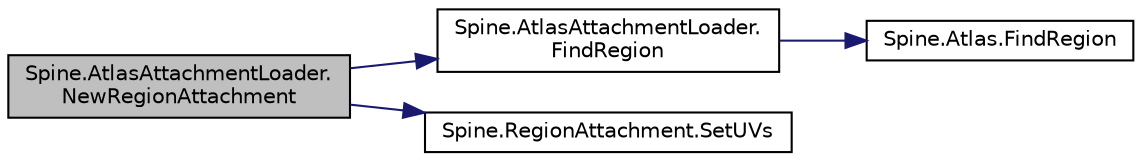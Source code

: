 digraph "Spine.AtlasAttachmentLoader.NewRegionAttachment"
{
 // LATEX_PDF_SIZE
  edge [fontname="Helvetica",fontsize="10",labelfontname="Helvetica",labelfontsize="10"];
  node [fontname="Helvetica",fontsize="10",shape=record];
  rankdir="LR";
  Node1 [label="Spine.AtlasAttachmentLoader.\lNewRegionAttachment",height=0.2,width=0.4,color="black", fillcolor="grey75", style="filled", fontcolor="black",tooltip="<return>May be null to not load any attachment.</return>"];
  Node1 -> Node2 [color="midnightblue",fontsize="10",style="solid",fontname="Helvetica"];
  Node2 [label="Spine.AtlasAttachmentLoader.\lFindRegion",height=0.2,width=0.4,color="black", fillcolor="white", style="filled",URL="$class_spine_1_1_atlas_attachment_loader.html#a9205ec9a85e865b634a1233ebb409faa",tooltip=" "];
  Node2 -> Node3 [color="midnightblue",fontsize="10",style="solid",fontname="Helvetica"];
  Node3 [label="Spine.Atlas.FindRegion",height=0.2,width=0.4,color="black", fillcolor="white", style="filled",URL="$class_spine_1_1_atlas.html#a0c3e63b796443fd755114f9bea61c780",tooltip="Returns the first region found with the specified name. This method uses string comparison to find th..."];
  Node1 -> Node4 [color="midnightblue",fontsize="10",style="solid",fontname="Helvetica"];
  Node4 [label="Spine.RegionAttachment.SetUVs",height=0.2,width=0.4,color="black", fillcolor="white", style="filled",URL="$class_spine_1_1_region_attachment.html#a0226ca72aa847e51a00dd75a701ec8cb",tooltip=" "];
}
